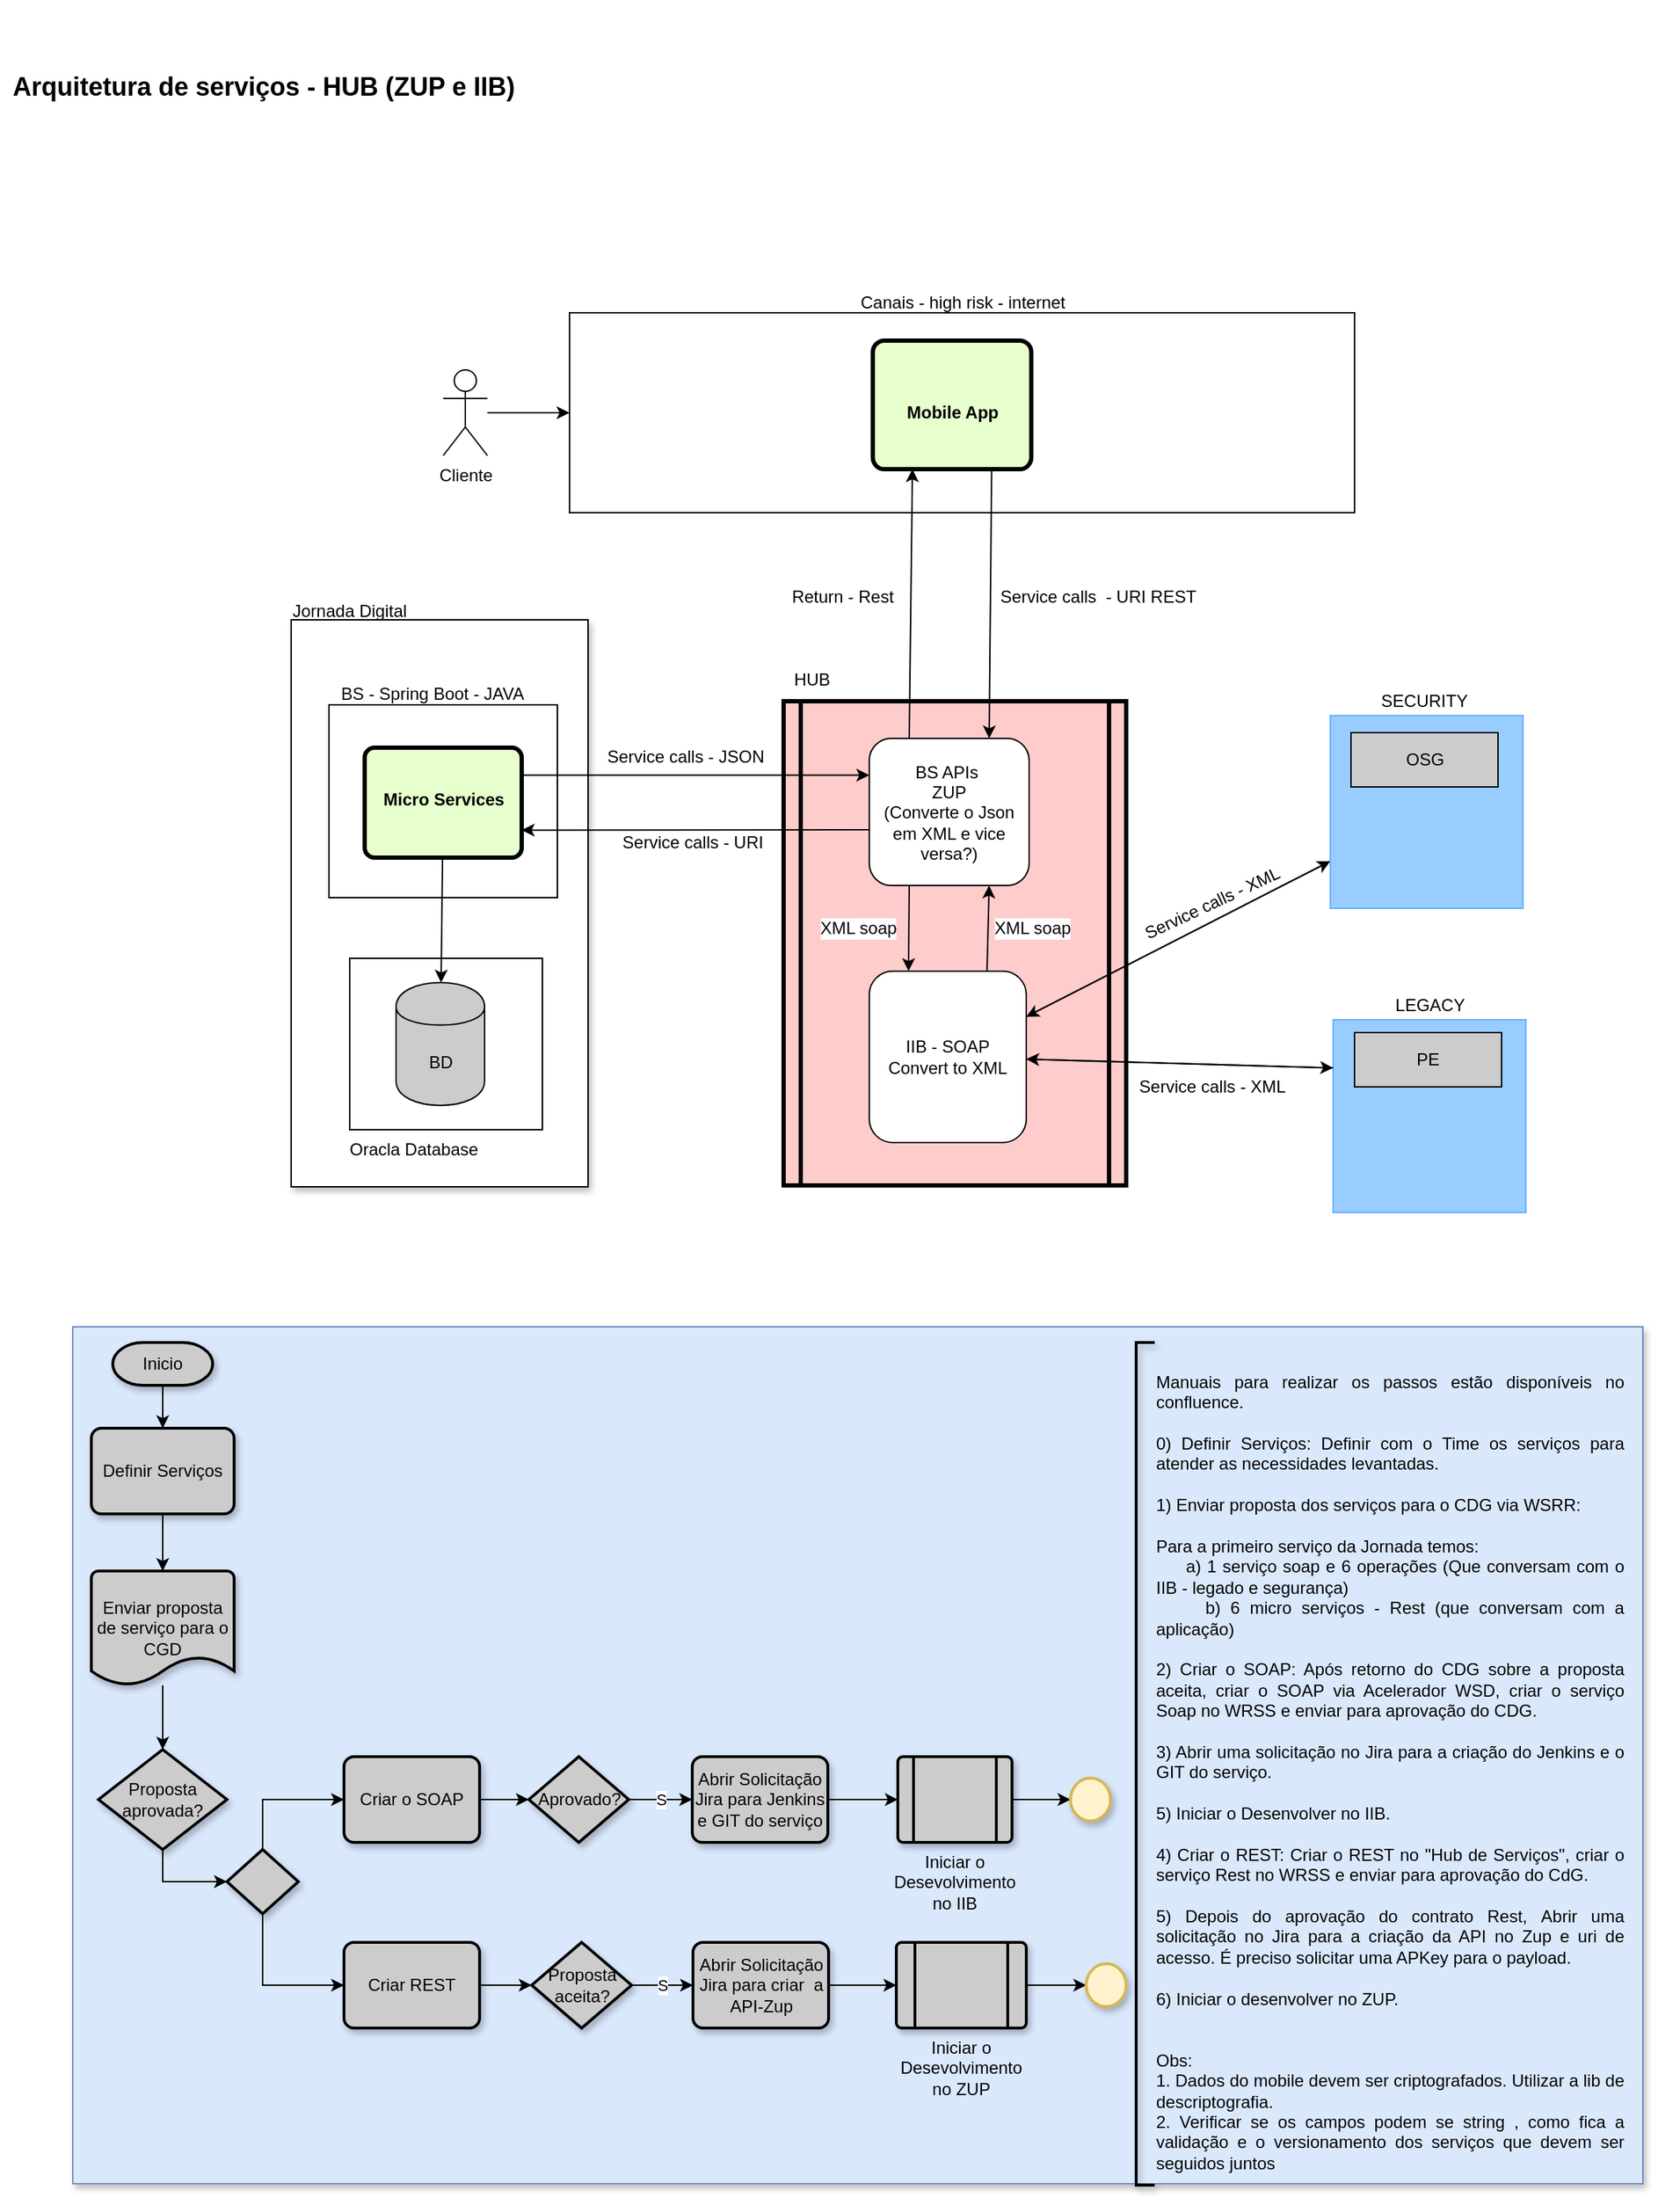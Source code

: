 <mxfile version="10.7.7" type="github"><diagram name="Page-1" id="c7558073-3199-34d8-9f00-42111426c3f3"><mxGraphModel dx="3382" dy="1322" grid="1" gridSize="10" guides="1" tooltips="1" connect="1" arrows="1" fold="1" page="1" pageScale="1" pageWidth="1654" pageHeight="2336" background="#ffffff" math="0" shadow="0"><root><mxCell id="0"/><mxCell id="1" parent="0"/><mxCell id="IW83ZrrN56BTUERNaFhu-86" value="" style="rounded=0;whiteSpace=wrap;html=1;shadow=1;fillColor=#dae8fc;strokeColor=#6c8ebf;" parent="1" vertex="1"><mxGeometry x="82" y="939" width="1100" height="600" as="geometry"/></mxCell><mxCell id="IW83ZrrN56BTUERNaFhu-71" value="" style="rounded=0;whiteSpace=wrap;html=1;shadow=1;" parent="1" vertex="1"><mxGeometry x="235" y="444" width="208" height="397" as="geometry"/></mxCell><mxCell id="IW83ZrrN56BTUERNaFhu-47" value="" style="rounded=0;whiteSpace=wrap;html=1;" parent="1" vertex="1"><mxGeometry x="276" y="681" width="135" height="120" as="geometry"/></mxCell><mxCell id="IW83ZrrN56BTUERNaFhu-20" value="" style="whiteSpace=wrap;html=1;aspect=fixed;strokeColor=#66B2FF;fillColor=#99CCFF;" parent="1" vertex="1"><mxGeometry x="965" y="724" width="135" height="135" as="geometry"/></mxCell><mxCell id="5" value="" style="shape=process;whiteSpace=wrap;align=center;verticalAlign=middle;size=0.048;fontStyle=1;strokeWidth=3;fillColor=#FFCCCC;rotation=0;" parent="1" vertex="1"><mxGeometry x="580" y="501" width="240" height="339" as="geometry"/></mxCell><mxCell id="MFdVvgh9lcLUHrCFGcoe-98" value="" style="rounded=0;whiteSpace=wrap;html=1;" parent="1" vertex="1"><mxGeometry x="430" y="229" width="550" height="140" as="geometry"/></mxCell><mxCell id="MFdVvgh9lcLUHrCFGcoe-100" style="edgeStyle=none;rounded=0;orthogonalLoop=1;jettySize=auto;html=1;entryX=0.75;entryY=0;entryDx=0;entryDy=0;exitX=0.75;exitY=1;exitDx=0;exitDy=0;" parent="1" source="2" target="IW83ZrrN56BTUERNaFhu-5" edge="1"><mxGeometry relative="1" as="geometry"><mxPoint x="697" y="459" as="targetPoint"/></mxGeometry></mxCell><mxCell id="IW83ZrrN56BTUERNaFhu-10" value="Service calls&amp;nbsp; -&amp;nbsp;&lt;span&gt;URI REST&lt;/span&gt;" style="text;html=1;resizable=0;points=[];align=center;verticalAlign=middle;labelBackgroundColor=#ffffff;" parent="MFdVvgh9lcLUHrCFGcoe-100" vertex="1" connectable="0"><mxGeometry x="-0.122" y="2" relative="1" as="geometry"><mxPoint x="73" y="6" as="offset"/></mxGeometry></mxCell><mxCell id="2" value="&lt;br&gt;&lt;br&gt;&lt;br&gt;Mobile App&lt;br&gt;" style="verticalAlign=middle;align=center;overflow=fill;fontSize=12;fontFamily=Helvetica;html=1;rounded=1;fontStyle=1;strokeWidth=3;fillColor=#E6FFCC;arcSize=9;" parent="1" vertex="1"><mxGeometry x="642.5" y="248.5" width="111" height="90" as="geometry"/></mxCell><mxCell id="MFdVvgh9lcLUHrCFGcoe-103" style="edgeStyle=none;rounded=0;orthogonalLoop=1;jettySize=auto;html=1;entryX=0;entryY=0.5;entryDx=0;entryDy=0;" parent="1" source="MFdVvgh9lcLUHrCFGcoe-99" target="MFdVvgh9lcLUHrCFGcoe-98" edge="1"><mxGeometry relative="1" as="geometry"/></mxCell><mxCell id="MFdVvgh9lcLUHrCFGcoe-99" value="Cliente" style="shape=umlActor;verticalLabelPosition=bottom;labelBackgroundColor=#ffffff;verticalAlign=top;html=1;outlineConnect=0;" parent="1" vertex="1"><mxGeometry x="341.5" y="269" width="31" height="60" as="geometry"/></mxCell><mxCell id="MFdVvgh9lcLUHrCFGcoe-104" value="Canais - high risk - internet" style="text;html=1;resizable=0;points=[];autosize=1;align=left;verticalAlign=top;spacingTop=-4;" parent="1" vertex="1"><mxGeometry x="632" y="211.5" width="160" height="10" as="geometry"/></mxCell><mxCell id="IW83ZrrN56BTUERNaFhu-11" style="edgeStyle=none;rounded=0;orthogonalLoop=1;jettySize=auto;html=1;exitX=0.25;exitY=0;exitDx=0;exitDy=0;entryX=0.25;entryY=1;entryDx=0;entryDy=0;" parent="1" source="IW83ZrrN56BTUERNaFhu-5" target="2" edge="1"><mxGeometry relative="1" as="geometry"/></mxCell><mxCell id="IW83ZrrN56BTUERNaFhu-15" value="Return - Rest" style="text;html=1;resizable=0;points=[];align=center;verticalAlign=middle;labelBackgroundColor=#ffffff;" parent="IW83ZrrN56BTUERNaFhu-11" vertex="1" connectable="0"><mxGeometry x="0.176" y="2" relative="1" as="geometry"><mxPoint x="-47" y="11.5" as="offset"/></mxGeometry></mxCell><mxCell id="IW83ZrrN56BTUERNaFhu-14" style="edgeStyle=none;rounded=0;orthogonalLoop=1;jettySize=auto;html=1;exitX=0.25;exitY=1;exitDx=0;exitDy=0;entryX=0.25;entryY=0;entryDx=0;entryDy=0;" parent="1" source="IW83ZrrN56BTUERNaFhu-5" target="IW83ZrrN56BTUERNaFhu-12" edge="1"><mxGeometry relative="1" as="geometry"/></mxCell><mxCell id="IW83ZrrN56BTUERNaFhu-19" value="XML soap" style="text;html=1;resizable=0;points=[];align=center;verticalAlign=middle;labelBackgroundColor=#ffffff;" parent="IW83ZrrN56BTUERNaFhu-14" vertex="1" connectable="0"><mxGeometry x="-0.563" y="-1" relative="1" as="geometry"><mxPoint x="86.5" y="17" as="offset"/></mxGeometry></mxCell><mxCell id="IW83ZrrN56BTUERNaFhu-5" value="&lt;span&gt;BS APIs&amp;nbsp;&lt;br&gt;ZUP&lt;br&gt;(Converte o Json em XML e vice versa?)&lt;br&gt;&lt;/span&gt;" style="rounded=1;whiteSpace=wrap;html=1;" parent="1" vertex="1"><mxGeometry x="640" y="527" width="112" height="103" as="geometry"/></mxCell><mxCell id="IW83ZrrN56BTUERNaFhu-9" value="&lt;span&gt;HUB&lt;/span&gt;" style="text;html=1;strokeColor=none;fillColor=none;align=center;verticalAlign=middle;whiteSpace=wrap;rounded=0;rotation=0;" parent="1" vertex="1"><mxGeometry x="580" y="476" width="40" height="20" as="geometry"/></mxCell><mxCell id="IW83ZrrN56BTUERNaFhu-13" style="edgeStyle=none;rounded=0;orthogonalLoop=1;jettySize=auto;html=1;entryX=0.75;entryY=1;entryDx=0;entryDy=0;exitX=0.75;exitY=0;exitDx=0;exitDy=0;" parent="1" source="IW83ZrrN56BTUERNaFhu-12" target="IW83ZrrN56BTUERNaFhu-5" edge="1"><mxGeometry relative="1" as="geometry"><mxPoint x="750" y="590" as="targetPoint"/></mxGeometry></mxCell><mxCell id="IW83ZrrN56BTUERNaFhu-17" value="XML soap" style="text;html=1;resizable=0;points=[];align=center;verticalAlign=middle;labelBackgroundColor=#ffffff;" parent="IW83ZrrN56BTUERNaFhu-13" vertex="1" connectable="0"><mxGeometry x="-0.269" y="3" relative="1" as="geometry"><mxPoint x="-88.5" y="-8" as="offset"/></mxGeometry></mxCell><mxCell id="IW83ZrrN56BTUERNaFhu-32" style="edgeStyle=none;rounded=0;orthogonalLoop=1;jettySize=auto;html=1;" parent="1" source="IW83ZrrN56BTUERNaFhu-12" target="IW83ZrrN56BTUERNaFhu-30" edge="1"><mxGeometry relative="1" as="geometry"/></mxCell><mxCell id="IW83ZrrN56BTUERNaFhu-12" value="IIB - SOAP&lt;br&gt;Convert to XML&lt;br&gt;" style="rounded=1;whiteSpace=wrap;html=1;" parent="1" vertex="1"><mxGeometry x="640" y="690" width="110" height="120" as="geometry"/></mxCell><mxCell id="IW83ZrrN56BTUERNaFhu-21" value="LEGACY" style="text;html=1;strokeColor=none;fillColor=none;align=center;verticalAlign=middle;whiteSpace=wrap;rounded=0;" parent="1" vertex="1"><mxGeometry x="1012.5" y="704" width="40" height="20" as="geometry"/></mxCell><mxCell id="IW83ZrrN56BTUERNaFhu-22" value="PE" style="rounded=0;whiteSpace=wrap;html=1;fillColor=#CCCCCC;strokeColor=#000000;shadow=0;" parent="1" vertex="1"><mxGeometry x="980" y="733" width="103" height="38" as="geometry"/></mxCell><mxCell id="IW83ZrrN56BTUERNaFhu-29" style="edgeStyle=none;rounded=0;orthogonalLoop=1;jettySize=auto;html=1;exitX=1;exitY=0.5;exitDx=0;exitDy=0;" parent="1" source="IW83ZrrN56BTUERNaFhu-20" target="IW83ZrrN56BTUERNaFhu-20" edge="1"><mxGeometry relative="1" as="geometry"/></mxCell><mxCell id="IW83ZrrN56BTUERNaFhu-34" style="edgeStyle=none;rounded=0;orthogonalLoop=1;jettySize=auto;html=1;" parent="1" source="IW83ZrrN56BTUERNaFhu-30" target="IW83ZrrN56BTUERNaFhu-12" edge="1"><mxGeometry relative="1" as="geometry"/></mxCell><mxCell id="IW83ZrrN56BTUERNaFhu-30" value="" style="whiteSpace=wrap;html=1;aspect=fixed;strokeColor=#66B2FF;fillColor=#99CCFF;" parent="1" vertex="1"><mxGeometry x="963" y="511" width="135" height="135" as="geometry"/></mxCell><mxCell id="IW83ZrrN56BTUERNaFhu-31" value="OSG" style="rounded=0;whiteSpace=wrap;html=1;fillColor=#CCCCCC;strokeColor=#000000;shadow=0;" parent="1" vertex="1"><mxGeometry x="977.5" y="523" width="103" height="38" as="geometry"/></mxCell><mxCell id="IW83ZrrN56BTUERNaFhu-33" value="SECURITY" style="text;html=1;strokeColor=none;fillColor=none;align=center;verticalAlign=middle;whiteSpace=wrap;rounded=0;" parent="1" vertex="1"><mxGeometry x="1009" y="491" width="40" height="20" as="geometry"/></mxCell><mxCell id="IW83ZrrN56BTUERNaFhu-23" style="edgeStyle=none;rounded=0;orthogonalLoop=1;jettySize=auto;html=1;entryX=0;entryY=0.25;entryDx=0;entryDy=0;" parent="1" source="IW83ZrrN56BTUERNaFhu-12" target="IW83ZrrN56BTUERNaFhu-20" edge="1"><mxGeometry relative="1" as="geometry"/></mxCell><mxCell id="IW83ZrrN56BTUERNaFhu-27" value="Service calls - XML" style="text;html=1;resizable=0;points=[];align=center;verticalAlign=middle;labelBackgroundColor=#ffffff;" parent="IW83ZrrN56BTUERNaFhu-23" vertex="1" connectable="0"><mxGeometry x="0.341" y="2" relative="1" as="geometry"><mxPoint x="-14" y="17" as="offset"/></mxGeometry></mxCell><mxCell id="IW83ZrrN56BTUERNaFhu-35" style="edgeStyle=none;rounded=0;orthogonalLoop=1;jettySize=auto;html=1;exitX=0;exitY=0.25;exitDx=0;exitDy=0;" parent="1" source="IW83ZrrN56BTUERNaFhu-20" target="IW83ZrrN56BTUERNaFhu-12" edge="1"><mxGeometry relative="1" as="geometry"/></mxCell><mxCell id="IW83ZrrN56BTUERNaFhu-39" value="Service calls - XML" style="text;html=1;rotation=-25;" parent="1" vertex="1"><mxGeometry x="826" y="623.5" width="130" height="30" as="geometry"/></mxCell><mxCell id="IW83ZrrN56BTUERNaFhu-40" value="" style="rounded=0;whiteSpace=wrap;html=1;" parent="1" vertex="1"><mxGeometry x="261.5" y="503.5" width="160" height="135" as="geometry"/></mxCell><mxCell id="IW83ZrrN56BTUERNaFhu-50" style="edgeStyle=none;rounded=0;orthogonalLoop=1;jettySize=auto;html=1;" parent="1" source="IW83ZrrN56BTUERNaFhu-41" target="IW83ZrrN56BTUERNaFhu-45" edge="1"><mxGeometry relative="1" as="geometry"/></mxCell><mxCell id="IW83ZrrN56BTUERNaFhu-53" style="edgeStyle=none;rounded=0;orthogonalLoop=1;jettySize=auto;html=1;exitX=1;exitY=0.25;exitDx=0;exitDy=0;entryX=0;entryY=0.25;entryDx=0;entryDy=0;" parent="1" source="IW83ZrrN56BTUERNaFhu-41" target="IW83ZrrN56BTUERNaFhu-5" edge="1"><mxGeometry relative="1" as="geometry"/></mxCell><mxCell id="IW83ZrrN56BTUERNaFhu-54" value="Service calls - JSON" style="text;html=1;resizable=0;points=[];align=center;verticalAlign=middle;labelBackgroundColor=#ffffff;" parent="IW83ZrrN56BTUERNaFhu-53" vertex="1" connectable="0"><mxGeometry x="-0.15" y="-2" relative="1" as="geometry"><mxPoint x="10.5" y="-15" as="offset"/></mxGeometry></mxCell><mxCell id="IW83ZrrN56BTUERNaFhu-41" value="&lt;br&gt;&lt;br&gt;Micro Services&lt;br&gt;" style="verticalAlign=middle;align=center;overflow=fill;fontSize=12;fontFamily=Helvetica;html=1;rounded=1;fontStyle=1;strokeWidth=3;fillColor=#E6FFCC;arcSize=9;" parent="1" vertex="1"><mxGeometry x="286.5" y="533.5" width="110" height="77" as="geometry"/></mxCell><mxCell id="IW83ZrrN56BTUERNaFhu-44" value="BS - Spring Boot - JAVA" style="text;html=1;resizable=0;points=[];autosize=1;align=left;verticalAlign=top;spacingTop=-4;" parent="1" vertex="1"><mxGeometry x="267.5" y="486" width="140" height="10" as="geometry"/></mxCell><mxCell id="IW83ZrrN56BTUERNaFhu-45" value="BD" style="shape=cylinder;whiteSpace=wrap;html=1;boundedLbl=1;backgroundOutline=1;shadow=0;strokeColor=#000000;fillColor=#CCCCCC;" parent="1" vertex="1"><mxGeometry x="308.5" y="698" width="62" height="86" as="geometry"/></mxCell><mxCell id="IW83ZrrN56BTUERNaFhu-48" value="Oracla Database" style="text;html=1;resizable=0;points=[];autosize=1;align=left;verticalAlign=top;spacingTop=-4;" parent="1" vertex="1"><mxGeometry x="273.5" y="805" width="110" height="10" as="geometry"/></mxCell><mxCell id="IW83ZrrN56BTUERNaFhu-60" style="edgeStyle=none;rounded=0;orthogonalLoop=1;jettySize=auto;html=1;entryX=1;entryY=0.75;entryDx=0;entryDy=0;" parent="1" target="IW83ZrrN56BTUERNaFhu-41" edge="1"><mxGeometry relative="1" as="geometry"><mxPoint x="640" y="591" as="sourcePoint"/><mxPoint x="455" y="573" as="targetPoint"/></mxGeometry></mxCell><mxCell id="IW83ZrrN56BTUERNaFhu-78" value="Service calls - URI" style="text;html=1;resizable=0;points=[];align=center;verticalAlign=middle;labelBackgroundColor=#ffffff;" parent="IW83ZrrN56BTUERNaFhu-60" vertex="1" connectable="0"><mxGeometry x="-0.095" y="2" relative="1" as="geometry"><mxPoint x="-14" y="7" as="offset"/></mxGeometry></mxCell><mxCell id="IW83ZrrN56BTUERNaFhu-72" value="Jornada Digital" style="text;html=1;resizable=0;points=[];autosize=1;align=left;verticalAlign=top;spacingTop=-4;" parent="1" vertex="1"><mxGeometry x="233.5" y="428" width="100" height="10" as="geometry"/></mxCell><mxCell id="IW83ZrrN56BTUERNaFhu-81" value="&lt;h1&gt;&lt;font style=&quot;font-size: 18px&quot;&gt;Arquitetura de serviços - HUB (ZUP e IIB)&lt;/font&gt;&lt;/h1&gt;&lt;div&gt;&lt;font style=&quot;font-size: 18px&quot;&gt;&lt;br&gt;&lt;/font&gt;&lt;/div&gt;" style="text;html=1;strokeColor=none;fillColor=none;spacing=5;spacingTop=-20;whiteSpace=wrap;overflow=hidden;rounded=0;shadow=1;fontSize=21;" parent="1" vertex="1"><mxGeometry x="35" y="20" width="1166" height="120" as="geometry"/></mxCell><mxCell id="IW83ZrrN56BTUERNaFhu-83" value="&lt;div style=&quot;text-align: justify&quot;&gt;Manuais para realizar os passos estão disponíveis no confluence.&lt;/div&gt;&lt;div style=&quot;text-align: justify&quot;&gt;&lt;br&gt;&lt;/div&gt;&lt;div style=&quot;text-align: justify&quot;&gt;0) Definir Serviços: Definir com o Time os serviços para atender as necessidades levantadas.&lt;/div&gt;&lt;div style=&quot;text-align: justify&quot;&gt;&lt;br&gt;&lt;/div&gt;&lt;div style=&quot;text-align: justify&quot;&gt;&lt;span&gt;1) Enviar proposta dos serviços para o CDG via WSRR:&lt;/span&gt;&lt;br&gt;&lt;/div&gt;&lt;div style=&quot;text-align: justify&quot;&gt;&lt;span&gt;&lt;br&gt;&lt;/span&gt;&lt;/div&gt;&lt;div style=&quot;text-align: justify&quot;&gt;&lt;span&gt;Para a primeiro serviço da Jornada temos:&amp;nbsp;&lt;/span&gt;&lt;/div&gt;&lt;div style=&quot;text-align: justify&quot;&gt;&lt;span&gt;&amp;nbsp; &amp;nbsp; &amp;nbsp;a) 1 serviço soap e 6 operações (Que conversam com o IIB - legado e segurança)&lt;/span&gt;&lt;/div&gt;&lt;div style=&quot;text-align: justify&quot;&gt;&lt;span&gt;&amp;nbsp; &amp;nbsp; &amp;nbsp;b) 6 micro serviços - Rest (que conversam com a aplicação)&lt;/span&gt;&lt;/div&gt;&lt;div style=&quot;text-align: justify&quot;&gt;&lt;span&gt;&lt;br&gt;&lt;/span&gt;&lt;/div&gt;&lt;div style=&quot;text-align: justify&quot;&gt;&lt;span&gt;2) Criar o SOAP: Após retorno do CDG sobre a proposta aceita, criar o SOAP via Acelerador WSD, criar o serviço Soap no WRSS e enviar para aprovação do CDG.&lt;/span&gt;&lt;/div&gt;&lt;div style=&quot;text-align: justify&quot;&gt;&lt;span&gt;&amp;nbsp;&lt;/span&gt;&lt;/div&gt;&lt;div style=&quot;text-align: justify&quot;&gt;&lt;span&gt;3) Abrir uma solicitação no Jira para a criação do Jenkins e o GIT do serviço.&lt;/span&gt;&lt;/div&gt;&lt;div style=&quot;text-align: justify&quot;&gt;&lt;span&gt;&lt;br&gt;&lt;/span&gt;&lt;/div&gt;&lt;div style=&quot;text-align: justify&quot;&gt;&lt;span&gt;5) Iniciar o Desenvolver no IIB.&lt;/span&gt;&lt;/div&gt;&lt;div style=&quot;text-align: justify&quot;&gt;&lt;span&gt;&lt;br&gt;&lt;/span&gt;&lt;/div&gt;&lt;div style=&quot;text-align: justify&quot;&gt;4) Criar o REST: Criar o REST no &quot;Hub de Serviços&quot;, criar o serviço Rest no WRSS e enviar para aprovação do CdG.&lt;span&gt;&lt;br&gt;&lt;/span&gt;&lt;/div&gt;&lt;div style=&quot;text-align: justify&quot;&gt;&lt;br&gt;&lt;/div&gt;&lt;div style=&quot;text-align: justify&quot;&gt;5) Depois do aprovação do contrato Rest,&amp;nbsp;&lt;span&gt;Abrir uma solicitação no Jira para a criação da API no Zup e uri de acesso. É preciso solicitar uma APKey para o payload.&lt;/span&gt;&lt;/div&gt;&lt;div style=&quot;text-align: justify&quot;&gt;&lt;span&gt;&lt;br&gt;&lt;/span&gt;&lt;/div&gt;&lt;div style=&quot;text-align: justify&quot;&gt;6) Iniciar o desenvolver no ZUP.&lt;/div&gt;&lt;div style=&quot;text-align: justify&quot;&gt;&lt;span&gt;&lt;br&gt;&lt;/span&gt;&lt;/div&gt;&lt;div style=&quot;text-align: justify&quot;&gt;&lt;span&gt;&lt;br&gt;&lt;/span&gt;&lt;/div&gt;&lt;div style=&quot;text-align: justify&quot;&gt;Obs:&lt;/div&gt;&lt;div style=&quot;text-align: justify&quot;&gt;1. Dados do mobile devem ser criptografados. Utilizar a lib de descriptografia.&lt;/div&gt;&lt;div style=&quot;text-align: justify&quot;&gt;2. Verificar se os campos podem se string , como fica a validação e o versionamento dos serviços que devem ser seguidos juntos&lt;/div&gt;" style="text;html=1;strokeColor=none;fillColor=none;align=center;verticalAlign=middle;whiteSpace=wrap;rounded=0;shadow=1;" parent="1" vertex="1"><mxGeometry x="839.5" y="976" width="330" height="550" as="geometry"/></mxCell><mxCell id="mX0kT0LroQHtqvFkZoaK-9" style="edgeStyle=none;rounded=0;orthogonalLoop=1;jettySize=auto;html=1;" parent="1" source="IW83ZrrN56BTUERNaFhu-87" target="mX0kT0LroQHtqvFkZoaK-7" edge="1"><mxGeometry relative="1" as="geometry"/></mxCell><mxCell id="IW83ZrrN56BTUERNaFhu-87" value="Inicio" style="strokeWidth=2;html=1;shape=mxgraph.flowchart.terminator;whiteSpace=wrap;shadow=1;fillColor=#CCCCCC;" parent="1" vertex="1"><mxGeometry x="110" y="950" width="70" height="30" as="geometry"/></mxCell><mxCell id="IW83ZrrN56BTUERNaFhu-94" style="edgeStyle=none;rounded=0;orthogonalLoop=1;jettySize=auto;html=1;" parent="1" source="IW83ZrrN56BTUERNaFhu-90" target="IW83ZrrN56BTUERNaFhu-93" edge="1"><mxGeometry relative="1" as="geometry"/></mxCell><mxCell id="IW83ZrrN56BTUERNaFhu-90" value="Enviar proposta de serviço para o CGD" style="strokeWidth=2;html=1;shape=mxgraph.flowchart.document2;whiteSpace=wrap;size=0.25;shadow=1;fillColor=#CCCCCC;" parent="1" vertex="1"><mxGeometry x="95" y="1110" width="100" height="80" as="geometry"/></mxCell><mxCell id="5t_tQoJU4Ibe8WpWPS8j-14" style="edgeStyle=orthogonalEdgeStyle;rounded=0;orthogonalLoop=1;jettySize=auto;html=1;entryX=0;entryY=0.5;entryDx=0;entryDy=0;entryPerimeter=0;" edge="1" parent="1" source="IW83ZrrN56BTUERNaFhu-93" target="5t_tQoJU4Ibe8WpWPS8j-11"><mxGeometry relative="1" as="geometry"/></mxCell><mxCell id="IW83ZrrN56BTUERNaFhu-93" value="Proposta aprovada?" style="strokeWidth=2;html=1;shape=mxgraph.flowchart.decision;whiteSpace=wrap;shadow=1;fillColor=#CCCCCC;" parent="1" vertex="1"><mxGeometry x="100" y="1235" width="90" height="70" as="geometry"/></mxCell><mxCell id="mX0kT0LroQHtqvFkZoaK-8" style="edgeStyle=none;rounded=0;orthogonalLoop=1;jettySize=auto;html=1;" parent="1" source="mX0kT0LroQHtqvFkZoaK-7" target="IW83ZrrN56BTUERNaFhu-90" edge="1"><mxGeometry relative="1" as="geometry"/></mxCell><mxCell id="mX0kT0LroQHtqvFkZoaK-7" value="Definir Serviços" style="rounded=1;whiteSpace=wrap;html=1;absoluteArcSize=1;arcSize=14;strokeWidth=2;shadow=1;fillColor=#CCCCCC;" parent="1" vertex="1"><mxGeometry x="95" y="1010" width="100" height="60" as="geometry"/></mxCell><mxCell id="mX0kT0LroQHtqvFkZoaK-24" style="edgeStyle=none;rounded=0;orthogonalLoop=1;jettySize=auto;html=1;" parent="1" source="mX0kT0LroQHtqvFkZoaK-11" target="mX0kT0LroQHtqvFkZoaK-23" edge="1"><mxGeometry relative="1" as="geometry"/></mxCell><mxCell id="mX0kT0LroQHtqvFkZoaK-11" value="Criar o SOAP" style="rounded=1;whiteSpace=wrap;html=1;absoluteArcSize=1;arcSize=14;strokeWidth=2;shadow=1;fillColor=#CCCCCC;" parent="1" vertex="1"><mxGeometry x="272" y="1240" width="95" height="60" as="geometry"/></mxCell><mxCell id="mX0kT0LroQHtqvFkZoaK-39" style="edgeStyle=none;rounded=0;orthogonalLoop=1;jettySize=auto;html=1;" parent="1" source="mX0kT0LroQHtqvFkZoaK-12" target="mX0kT0LroQHtqvFkZoaK-37" edge="1"><mxGeometry relative="1" as="geometry"/></mxCell><mxCell id="mX0kT0LroQHtqvFkZoaK-12" value="Criar REST" style="rounded=1;whiteSpace=wrap;html=1;absoluteArcSize=1;arcSize=14;strokeWidth=2;shadow=1;fillColor=#CCCCCC;" parent="1" vertex="1"><mxGeometry x="272" y="1370" width="95" height="60" as="geometry"/></mxCell><mxCell id="mX0kT0LroQHtqvFkZoaK-20" value="" style="strokeWidth=2;html=1;shape=mxgraph.flowchart.annotation_1;align=left;pointerEvents=1;shadow=1;fillColor=#CCCCCC;" parent="1" vertex="1"><mxGeometry x="827" y="950" width="13" height="590" as="geometry"/></mxCell><mxCell id="mX0kT0LroQHtqvFkZoaK-27" style="edgeStyle=none;rounded=0;orthogonalLoop=1;jettySize=auto;html=1;" parent="1" source="mX0kT0LroQHtqvFkZoaK-21" target="mX0kT0LroQHtqvFkZoaK-26" edge="1"><mxGeometry relative="1" as="geometry"/></mxCell><mxCell id="mX0kT0LroQHtqvFkZoaK-21" value="Iniciar o Desevolvimento no IIB" style="verticalLabelPosition=bottom;verticalAlign=top;html=1;strokeWidth=2;shape=process;whiteSpace=wrap;rounded=1;size=0.14;arcSize=6;shadow=1;fillColor=#CCCCCC;" parent="1" vertex="1"><mxGeometry x="660" y="1240" width="80" height="60" as="geometry"/></mxCell><mxCell id="mX0kT0LroQHtqvFkZoaK-25" value="S" style="edgeStyle=none;rounded=0;orthogonalLoop=1;jettySize=auto;html=1;" parent="1" source="mX0kT0LroQHtqvFkZoaK-23" target="mX0kT0LroQHtqvFkZoaK-40" edge="1"><mxGeometry relative="1" as="geometry"><mxPoint x="510" y="1270" as="targetPoint"/></mxGeometry></mxCell><mxCell id="mX0kT0LroQHtqvFkZoaK-23" value="Aprovado?" style="strokeWidth=2;html=1;shape=mxgraph.flowchart.decision;whiteSpace=wrap;shadow=1;fillColor=#CCCCCC;" parent="1" vertex="1"><mxGeometry x="401.5" y="1240" width="70" height="60" as="geometry"/></mxCell><mxCell id="mX0kT0LroQHtqvFkZoaK-26" value="" style="verticalLabelPosition=bottom;verticalAlign=top;html=1;strokeWidth=2;shape=mxgraph.flowchart.on-page_reference;shadow=1;fillColor=#fff2cc;strokeColor=#d6b656;" parent="1" vertex="1"><mxGeometry x="781" y="1255" width="28" height="30" as="geometry"/></mxCell><mxCell id="mX0kT0LroQHtqvFkZoaK-34" style="edgeStyle=none;rounded=0;orthogonalLoop=1;jettySize=auto;html=1;" parent="1" source="mX0kT0LroQHtqvFkZoaK-35" target="mX0kT0LroQHtqvFkZoaK-38" edge="1"><mxGeometry relative="1" as="geometry"/></mxCell><mxCell id="mX0kT0LroQHtqvFkZoaK-35" value="Iniciar o Desevolvimento no ZUP" style="verticalLabelPosition=bottom;verticalAlign=top;html=1;strokeWidth=2;shape=process;whiteSpace=wrap;rounded=1;size=0.14;arcSize=6;shadow=1;fillColor=#CCCCCC;" parent="1" vertex="1"><mxGeometry x="659" y="1370" width="91" height="60" as="geometry"/></mxCell><mxCell id="mX0kT0LroQHtqvFkZoaK-36" value="S" style="edgeStyle=none;rounded=0;orthogonalLoop=1;jettySize=auto;html=1;" parent="1" source="mX0kT0LroQHtqvFkZoaK-37" edge="1" target="5t_tQoJU4Ibe8WpWPS8j-5"><mxGeometry relative="1" as="geometry"><mxPoint x="520" y="1400" as="targetPoint"/></mxGeometry></mxCell><mxCell id="mX0kT0LroQHtqvFkZoaK-37" value="Proposta aceita?" style="strokeWidth=2;html=1;shape=mxgraph.flowchart.decision;whiteSpace=wrap;shadow=1;fillColor=#CCCCCC;" parent="1" vertex="1"><mxGeometry x="403.5" y="1370" width="70" height="60" as="geometry"/></mxCell><mxCell id="mX0kT0LroQHtqvFkZoaK-38" value="" style="verticalLabelPosition=bottom;verticalAlign=top;html=1;strokeWidth=2;shape=mxgraph.flowchart.on-page_reference;shadow=1;fillColor=#fff2cc;strokeColor=#d6b656;" parent="1" vertex="1"><mxGeometry x="792" y="1385" width="28" height="30" as="geometry"/></mxCell><mxCell id="mX0kT0LroQHtqvFkZoaK-42" style="edgeStyle=none;rounded=0;orthogonalLoop=1;jettySize=auto;html=1;" parent="1" source="mX0kT0LroQHtqvFkZoaK-40" target="mX0kT0LroQHtqvFkZoaK-21" edge="1"><mxGeometry relative="1" as="geometry"/></mxCell><mxCell id="mX0kT0LroQHtqvFkZoaK-40" value="Abrir Solicitação Jira para Jenkins e GIT do serviço" style="rounded=1;whiteSpace=wrap;html=1;absoluteArcSize=1;arcSize=14;strokeWidth=2;shadow=1;fillColor=#CCCCCC;" parent="1" vertex="1"><mxGeometry x="516" y="1240" width="95" height="60" as="geometry"/></mxCell><mxCell id="5t_tQoJU4Ibe8WpWPS8j-6" style="edgeStyle=orthogonalEdgeStyle;rounded=0;orthogonalLoop=1;jettySize=auto;html=1;" edge="1" parent="1" source="5t_tQoJU4Ibe8WpWPS8j-5" target="mX0kT0LroQHtqvFkZoaK-35"><mxGeometry relative="1" as="geometry"/></mxCell><mxCell id="5t_tQoJU4Ibe8WpWPS8j-5" value="Abrir Solicitação Jira para criar&amp;nbsp; a API-Zup" style="rounded=1;whiteSpace=wrap;html=1;absoluteArcSize=1;arcSize=14;strokeWidth=2;shadow=1;fillColor=#CCCCCC;" vertex="1" parent="1"><mxGeometry x="516.5" y="1370" width="95" height="60" as="geometry"/></mxCell><mxCell id="5t_tQoJU4Ibe8WpWPS8j-15" style="edgeStyle=orthogonalEdgeStyle;rounded=0;orthogonalLoop=1;jettySize=auto;html=1;entryX=0;entryY=0.5;entryDx=0;entryDy=0;exitX=0.5;exitY=0;exitDx=0;exitDy=0;exitPerimeter=0;" edge="1" parent="1" source="5t_tQoJU4Ibe8WpWPS8j-11" target="mX0kT0LroQHtqvFkZoaK-11"><mxGeometry relative="1" as="geometry"/></mxCell><mxCell id="5t_tQoJU4Ibe8WpWPS8j-16" style="edgeStyle=orthogonalEdgeStyle;rounded=0;orthogonalLoop=1;jettySize=auto;html=1;entryX=0;entryY=0.5;entryDx=0;entryDy=0;exitX=0.5;exitY=1;exitDx=0;exitDy=0;exitPerimeter=0;" edge="1" parent="1" source="5t_tQoJU4Ibe8WpWPS8j-11" target="mX0kT0LroQHtqvFkZoaK-12"><mxGeometry relative="1" as="geometry"/></mxCell><mxCell id="5t_tQoJU4Ibe8WpWPS8j-11" value="" style="strokeWidth=2;html=1;shape=mxgraph.flowchart.decision;whiteSpace=wrap;shadow=1;fillColor=#CCCCCC;" vertex="1" parent="1"><mxGeometry x="190" y="1305" width="50" height="45" as="geometry"/></mxCell></root></mxGraphModel></diagram></mxfile>